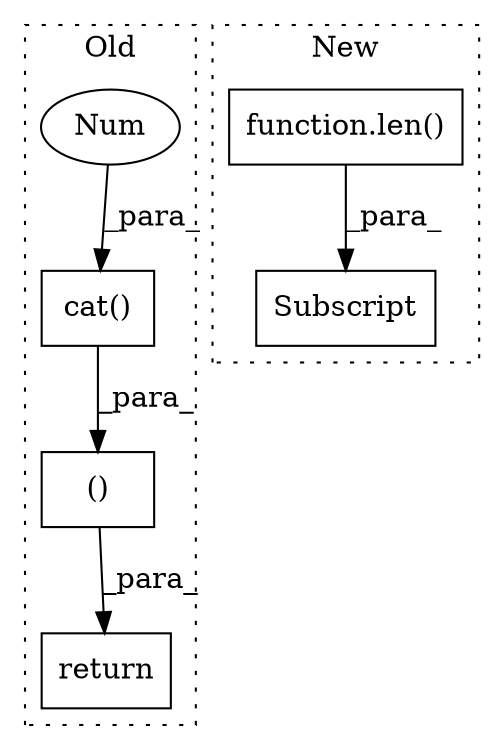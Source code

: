digraph G {
subgraph cluster0 {
1 [label="cat()" a="75" s="1723,1806" l="23,10" shape="box"];
3 [label="()" a="54" s="2074" l="9" shape="box"];
4 [label="Num" a="76" s="1805" l="1" shape="ellipse"];
6 [label="return" a="93" s="2048" l="7" shape="box"];
label = "Old";
style="dotted";
}
subgraph cluster1 {
2 [label="function.len()" a="75" s="1726,1735" l="4,1" shape="box"];
5 [label="Subscript" a="63" s="1812,0" l="21,0" shape="box"];
label = "New";
style="dotted";
}
1 -> 3 [label="_para_"];
2 -> 5 [label="_para_"];
3 -> 6 [label="_para_"];
4 -> 1 [label="_para_"];
}
